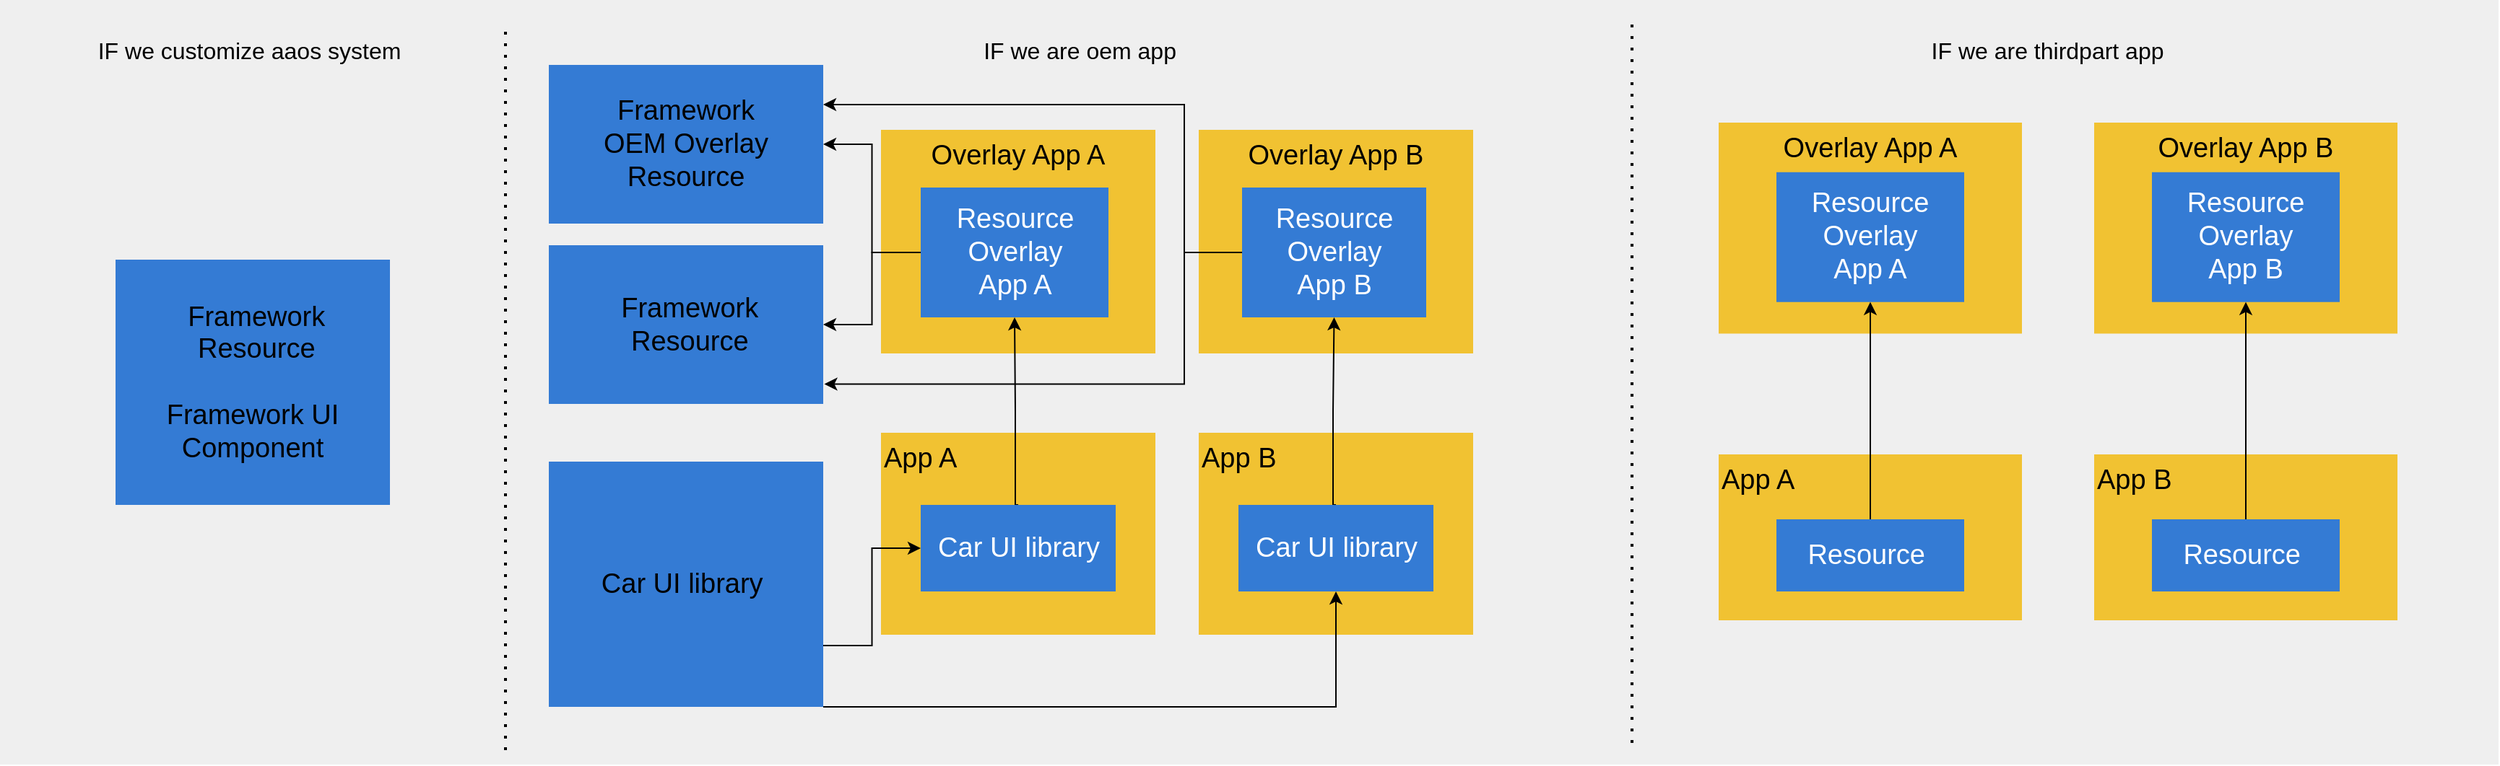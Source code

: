 <mxfile version="13.10.0" type="embed">
    <diagram id="3W-OKm5JTrAFcGnVHyQs" name="Page-1">
        <mxGraphModel dx="1670" dy="574" grid="1" gridSize="10" guides="1" tooltips="1" connect="1" arrows="1" fold="1" page="1" pageScale="1" pageWidth="850" pageHeight="1100" math="0" shadow="0">
            <root>
                <mxCell id="0"/>
                <mxCell id="1" parent="0"/>
                <mxCell id="6" value="" style="rounded=0;whiteSpace=wrap;html=1;fontSize=19;noLabel=1;fontColor=none;strokeColor=none;fillColor=#EFEFEF;" vertex="1" parent="1">
                    <mxGeometry x="-30" y="10" width="1730" height="530" as="geometry"/>
                </mxCell>
                <mxCell id="2" value="&amp;nbsp;Framework&lt;br&gt;&amp;nbsp;Resource&lt;br&gt;&lt;br style=&quot;font-size: 19px&quot;&gt;Framework UI Component" style="rounded=0;whiteSpace=wrap;html=1;fillColor=#347BD4;fontSize=19;strokeColor=none;" vertex="1" parent="1">
                    <mxGeometry x="50" y="190" width="190" height="170" as="geometry"/>
                </mxCell>
                <mxCell id="3" value="Framework&lt;br&gt;OEM Overlay Resource" style="rounded=0;whiteSpace=wrap;html=1;fillColor=#347BD4;fontSize=19;strokeColor=none;" vertex="1" parent="1">
                    <mxGeometry x="350" y="55" width="190" height="110" as="geometry"/>
                </mxCell>
                <mxCell id="4" value="Car UI library&amp;nbsp;" style="rounded=0;whiteSpace=wrap;html=1;fillColor=#347BD4;fontSize=19;strokeColor=none;" vertex="1" parent="1">
                    <mxGeometry x="350" y="330" width="190" height="170" as="geometry"/>
                </mxCell>
                <mxCell id="5" value="" style="endArrow=none;dashed=1;html=1;dashPattern=1 3;strokeWidth=2;fontSize=19;fontColor=#000000;strokeColor=#000000;" edge="1" parent="1">
                    <mxGeometry width="50" height="50" relative="1" as="geometry">
                        <mxPoint x="320" y="530" as="sourcePoint"/>
                        <mxPoint x="320" y="30" as="targetPoint"/>
                    </mxGeometry>
                </mxCell>
                <mxCell id="7" value="" style="endArrow=none;dashed=1;html=1;dashPattern=1 3;strokeWidth=2;fontSize=19;fontColor=#000000;strokeColor=#000000;" edge="1" parent="1">
                    <mxGeometry width="50" height="50" relative="1" as="geometry">
                        <mxPoint x="1100" y="525" as="sourcePoint"/>
                        <mxPoint x="1100" y="25" as="targetPoint"/>
                    </mxGeometry>
                </mxCell>
                <mxCell id="9" value="App A" style="rounded=0;whiteSpace=wrap;html=1;fontSize=19;fontColor=#000000;fillColor=#F1C232;strokeColor=none;verticalAlign=top;align=left;" vertex="1" parent="1">
                    <mxGeometry x="580" y="310" width="190" height="140" as="geometry"/>
                </mxCell>
                <mxCell id="10" value="Overlay App A" style="rounded=0;whiteSpace=wrap;html=1;fontSize=19;fontColor=#000000;fillColor=#F1C232;strokeColor=none;verticalAlign=top;" vertex="1" parent="1">
                    <mxGeometry x="580" y="100" width="190" height="155" as="geometry"/>
                </mxCell>
                <mxCell id="36" style="edgeStyle=orthogonalEdgeStyle;rounded=0;orthogonalLoop=1;jettySize=auto;html=1;exitX=0.5;exitY=0;exitDx=0;exitDy=0;entryX=0.5;entryY=1;entryDx=0;entryDy=0;strokeColor=#000000;fontSize=16;fontColor=#000000;" edge="1" parent="1" source="11" target="12">
                    <mxGeometry relative="1" as="geometry">
                        <Array as="points">
                            <mxPoint x="673" y="360"/>
                            <mxPoint x="673" y="295"/>
                        </Array>
                    </mxGeometry>
                </mxCell>
                <mxCell id="11" value="Car UI library" style="rounded=0;whiteSpace=wrap;html=1;fontSize=19;fillColor=#347BD4;fontColor=#FFFFFF;strokeColor=none;" vertex="1" parent="1">
                    <mxGeometry x="607.5" y="360" width="135" height="60" as="geometry"/>
                </mxCell>
                <mxCell id="28" style="edgeStyle=orthogonalEdgeStyle;rounded=0;orthogonalLoop=1;jettySize=auto;html=1;exitX=0;exitY=0.5;exitDx=0;exitDy=0;entryX=1;entryY=0.5;entryDx=0;entryDy=0;strokeColor=#000000;fontSize=16;fontColor=#000000;" edge="1" parent="1" source="12" target="3">
                    <mxGeometry relative="1" as="geometry"/>
                </mxCell>
                <mxCell id="30" style="edgeStyle=orthogonalEdgeStyle;rounded=0;orthogonalLoop=1;jettySize=auto;html=1;exitX=0;exitY=0.5;exitDx=0;exitDy=0;entryX=1;entryY=0.5;entryDx=0;entryDy=0;strokeColor=#000000;fontSize=16;fontColor=#000000;" edge="1" parent="1" source="12" target="29">
                    <mxGeometry relative="1" as="geometry"/>
                </mxCell>
                <mxCell id="12" value="Resource Overlay&lt;br&gt;App A" style="rounded=0;whiteSpace=wrap;html=1;fillColor=#347BD4;fontSize=19;fontColor=#FFFFFF;strokeColor=none;" vertex="1" parent="1">
                    <mxGeometry x="607.5" y="140" width="130" height="90" as="geometry"/>
                </mxCell>
                <mxCell id="13" value="IF we customize aaos system&amp;nbsp;" style="text;html=1;strokeColor=none;fillColor=none;align=center;verticalAlign=middle;whiteSpace=wrap;rounded=0;fontSize=16;fontColor=#000000;" vertex="1" parent="1">
                    <mxGeometry x="5" y="35" width="280" height="20" as="geometry"/>
                </mxCell>
                <mxCell id="14" value="IF we are oem app&amp;nbsp;" style="text;html=1;strokeColor=none;fillColor=none;align=center;verticalAlign=middle;whiteSpace=wrap;rounded=0;fontSize=16;fontColor=#000000;" vertex="1" parent="1">
                    <mxGeometry x="580" y="35" width="280" height="20" as="geometry"/>
                </mxCell>
                <mxCell id="15" value="IF we are thirdpart app&amp;nbsp;" style="text;html=1;strokeColor=none;fillColor=none;align=center;verticalAlign=middle;whiteSpace=wrap;rounded=0;fontSize=16;fontColor=#000000;" vertex="1" parent="1">
                    <mxGeometry x="1250" y="35" width="280" height="20" as="geometry"/>
                </mxCell>
                <mxCell id="16" value="App A" style="rounded=0;whiteSpace=wrap;html=1;fontSize=19;fontColor=#000000;fillColor=#F1C232;strokeColor=none;verticalAlign=top;align=left;" vertex="1" parent="1">
                    <mxGeometry x="1160" y="325" width="210" height="115" as="geometry"/>
                </mxCell>
                <mxCell id="17" value="Overlay App A" style="rounded=0;whiteSpace=wrap;html=1;fontSize=19;fontColor=#000000;fillColor=#F1C232;strokeColor=none;verticalAlign=top;" vertex="1" parent="1">
                    <mxGeometry x="1160" y="95" width="210" height="146.25" as="geometry"/>
                </mxCell>
                <mxCell id="18" value="Resource Overlay&lt;br&gt;App A" style="rounded=0;whiteSpace=wrap;html=1;fillColor=#347BD4;fontSize=19;fontColor=#FFFFFF;strokeColor=none;" vertex="1" parent="1">
                    <mxGeometry x="1200" y="129.37" width="130" height="90" as="geometry"/>
                </mxCell>
                <mxCell id="21" value="App B" style="rounded=0;whiteSpace=wrap;html=1;fontSize=19;fontColor=#000000;fillColor=#F1C232;strokeColor=none;verticalAlign=top;align=left;" vertex="1" parent="1">
                    <mxGeometry x="800" y="310" width="190" height="140" as="geometry"/>
                </mxCell>
                <mxCell id="22" value="Overlay App B" style="rounded=0;whiteSpace=wrap;html=1;fontSize=19;fontColor=#000000;fillColor=#F1C232;strokeColor=none;verticalAlign=top;" vertex="1" parent="1">
                    <mxGeometry x="800" y="100" width="190" height="155" as="geometry"/>
                </mxCell>
                <mxCell id="37" style="edgeStyle=orthogonalEdgeStyle;rounded=0;orthogonalLoop=1;jettySize=auto;html=1;exitX=0.5;exitY=0;exitDx=0;exitDy=0;entryX=0.5;entryY=1;entryDx=0;entryDy=0;strokeColor=#000000;fontSize=16;fontColor=#000000;" edge="1" parent="1" source="23" target="24">
                    <mxGeometry relative="1" as="geometry">
                        <Array as="points">
                            <mxPoint x="893" y="360"/>
                            <mxPoint x="893" y="295"/>
                        </Array>
                    </mxGeometry>
                </mxCell>
                <mxCell id="23" value="Car UI library" style="rounded=0;whiteSpace=wrap;html=1;fontSize=19;fillColor=#347BD4;fontColor=#FFFFFF;strokeColor=none;" vertex="1" parent="1">
                    <mxGeometry x="827.5" y="360" width="135" height="60" as="geometry"/>
                </mxCell>
                <mxCell id="31" style="edgeStyle=orthogonalEdgeStyle;rounded=0;orthogonalLoop=1;jettySize=auto;html=1;exitX=0;exitY=0.5;exitDx=0;exitDy=0;entryX=1;entryY=0.25;entryDx=0;entryDy=0;strokeColor=#000000;fontSize=16;fontColor=#000000;" edge="1" parent="1" source="24" target="3">
                    <mxGeometry relative="1" as="geometry">
                        <Array as="points">
                            <mxPoint x="790" y="185"/>
                            <mxPoint x="790" y="83"/>
                        </Array>
                    </mxGeometry>
                </mxCell>
                <mxCell id="32" style="edgeStyle=orthogonalEdgeStyle;rounded=0;orthogonalLoop=1;jettySize=auto;html=1;entryX=1.004;entryY=0.875;entryDx=0;entryDy=0;entryPerimeter=0;strokeColor=#000000;fontSize=16;fontColor=#000000;" edge="1" parent="1" source="24" target="29">
                    <mxGeometry relative="1" as="geometry">
                        <Array as="points">
                            <mxPoint x="790" y="185"/>
                            <mxPoint x="790" y="276"/>
                        </Array>
                    </mxGeometry>
                </mxCell>
                <mxCell id="24" value="Resource Overlay&lt;br&gt;App B" style="rounded=0;whiteSpace=wrap;html=1;fillColor=#347BD4;fontSize=19;fontColor=#FFFFFF;strokeColor=none;" vertex="1" parent="1">
                    <mxGeometry x="830" y="140" width="127.5" height="90" as="geometry"/>
                </mxCell>
                <mxCell id="27" style="edgeStyle=orthogonalEdgeStyle;rounded=0;orthogonalLoop=1;jettySize=auto;html=1;exitX=1;exitY=1;exitDx=0;exitDy=0;entryX=0.5;entryY=1;entryDx=0;entryDy=0;strokeColor=#000000;fontSize=16;fontColor=#000000;" edge="1" parent="1" source="4" target="23">
                    <mxGeometry relative="1" as="geometry">
                        <Array as="points">
                            <mxPoint x="895" y="500"/>
                        </Array>
                    </mxGeometry>
                </mxCell>
                <mxCell id="26" style="edgeStyle=orthogonalEdgeStyle;rounded=0;orthogonalLoop=1;jettySize=auto;html=1;exitX=1;exitY=0.75;exitDx=0;exitDy=0;strokeColor=#000000;fontSize=16;fontColor=#000000;" edge="1" parent="1" source="4" target="11">
                    <mxGeometry relative="1" as="geometry"/>
                </mxCell>
                <mxCell id="29" value="&amp;nbsp;Framework&lt;br&gt;&amp;nbsp;Resource" style="rounded=0;whiteSpace=wrap;html=1;fillColor=#347BD4;fontSize=19;strokeColor=none;" vertex="1" parent="1">
                    <mxGeometry x="350" y="180" width="190" height="110" as="geometry"/>
                </mxCell>
                <mxCell id="33" value="App B" style="rounded=0;whiteSpace=wrap;html=1;fontSize=19;fontColor=#000000;fillColor=#F1C232;strokeColor=none;verticalAlign=top;align=left;" vertex="1" parent="1">
                    <mxGeometry x="1420" y="325" width="210" height="115" as="geometry"/>
                </mxCell>
                <mxCell id="34" value="Overlay App B" style="rounded=0;whiteSpace=wrap;html=1;fontSize=19;fontColor=#000000;fillColor=#F1C232;strokeColor=none;verticalAlign=top;" vertex="1" parent="1">
                    <mxGeometry x="1420" y="95" width="210" height="146.25" as="geometry"/>
                </mxCell>
                <mxCell id="35" value="Resource Overlay&lt;br&gt;App B" style="rounded=0;whiteSpace=wrap;html=1;fillColor=#347BD4;fontSize=19;fontColor=#FFFFFF;strokeColor=none;" vertex="1" parent="1">
                    <mxGeometry x="1460" y="129.37" width="130" height="90" as="geometry"/>
                </mxCell>
                <mxCell id="40" style="edgeStyle=orthogonalEdgeStyle;rounded=0;orthogonalLoop=1;jettySize=auto;html=1;exitX=0.5;exitY=0;exitDx=0;exitDy=0;entryX=0.5;entryY=1;entryDx=0;entryDy=0;strokeColor=#000000;fontSize=16;fontColor=none;" edge="1" parent="1" source="38" target="18">
                    <mxGeometry relative="1" as="geometry"/>
                </mxCell>
                <mxCell id="38" value="Resource&amp;nbsp;" style="rounded=0;whiteSpace=wrap;html=1;fillColor=#347BD4;fontSize=19;fontColor=#FFFFFF;strokeColor=none;" vertex="1" parent="1">
                    <mxGeometry x="1200" y="370" width="130" height="50" as="geometry"/>
                </mxCell>
                <mxCell id="41" style="edgeStyle=orthogonalEdgeStyle;rounded=0;orthogonalLoop=1;jettySize=auto;html=1;entryX=0.5;entryY=1;entryDx=0;entryDy=0;strokeColor=#000000;fontSize=16;fontColor=none;" edge="1" parent="1" source="39" target="35">
                    <mxGeometry relative="1" as="geometry"/>
                </mxCell>
                <mxCell id="39" value="Resource&amp;nbsp;" style="rounded=0;whiteSpace=wrap;html=1;fillColor=#347BD4;fontSize=19;fontColor=#FFFFFF;strokeColor=none;" vertex="1" parent="1">
                    <mxGeometry x="1460" y="370" width="130" height="50" as="geometry"/>
                </mxCell>
            </root>
        </mxGraphModel>
    </diagram>
</mxfile>